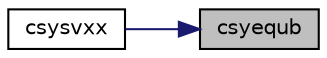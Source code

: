 digraph "csyequb"
{
 // LATEX_PDF_SIZE
  edge [fontname="Helvetica",fontsize="10",labelfontname="Helvetica",labelfontsize="10"];
  node [fontname="Helvetica",fontsize="10",shape=record];
  rankdir="RL";
  Node1 [label="csyequb",height=0.2,width=0.4,color="black", fillcolor="grey75", style="filled", fontcolor="black",tooltip="CSYEQUB"];
  Node1 -> Node2 [dir="back",color="midnightblue",fontsize="10",style="solid",fontname="Helvetica"];
  Node2 [label="csysvxx",height=0.2,width=0.4,color="black", fillcolor="white", style="filled",URL="$csysvxx_8f.html#a48da16f71d9aa75098b8c6d3c4007979",tooltip="CSYSVXX computes the solution to system of linear equations A * X = B for SY matrices"];
}

